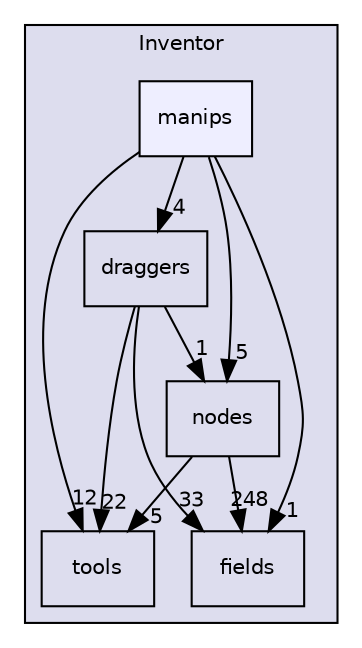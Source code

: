 digraph "include/Inventor/manips" {
  compound=true
  node [ fontsize="10", fontname="Helvetica"];
  edge [ labelfontsize="10", labelfontname="Helvetica"];
  subgraph clusterdir_469ed70aca823fd8322768ad54869f94 {
    graph [ bgcolor="#ddddee", pencolor="black", label="Inventor" fontname="Helvetica", fontsize="10", URL="dir_469ed70aca823fd8322768ad54869f94.html"]
  dir_16fd29a9f2e6f29d20d173fde4d7c65d [shape=box label="tools" URL="dir_16fd29a9f2e6f29d20d173fde4d7c65d.html"];
  dir_1fd3ba54a9cd9a95820217a533344bc6 [shape=box label="draggers" URL="dir_1fd3ba54a9cd9a95820217a533344bc6.html"];
  dir_3a848b90e1404780a5d06bb25bf974e3 [shape=box label="fields" URL="dir_3a848b90e1404780a5d06bb25bf974e3.html"];
  dir_a1c1d9fc954b6310fc06e1f59b6e0117 [shape=box label="nodes" URL="dir_a1c1d9fc954b6310fc06e1f59b6e0117.html"];
  dir_5da22d1b8acd60a2faf4c3ddb5a4627f [shape=box, label="manips", style="filled", fillcolor="#eeeeff", pencolor="black", URL="dir_5da22d1b8acd60a2faf4c3ddb5a4627f.html"];
  }
  dir_5da22d1b8acd60a2faf4c3ddb5a4627f->dir_16fd29a9f2e6f29d20d173fde4d7c65d [headlabel="12", labeldistance=1.5 headhref="dir_000035_000043.html"];
  dir_5da22d1b8acd60a2faf4c3ddb5a4627f->dir_1fd3ba54a9cd9a95820217a533344bc6 [headlabel="4", labeldistance=1.5 headhref="dir_000035_000026.html"];
  dir_5da22d1b8acd60a2faf4c3ddb5a4627f->dir_3a848b90e1404780a5d06bb25bf974e3 [headlabel="1", labeldistance=1.5 headhref="dir_000035_000031.html"];
  dir_5da22d1b8acd60a2faf4c3ddb5a4627f->dir_a1c1d9fc954b6310fc06e1f59b6e0117 [headlabel="5", labeldistance=1.5 headhref="dir_000035_000038.html"];
  dir_a1c1d9fc954b6310fc06e1f59b6e0117->dir_16fd29a9f2e6f29d20d173fde4d7c65d [headlabel="5", labeldistance=1.5 headhref="dir_000038_000043.html"];
  dir_a1c1d9fc954b6310fc06e1f59b6e0117->dir_3a848b90e1404780a5d06bb25bf974e3 [headlabel="248", labeldistance=1.5 headhref="dir_000038_000031.html"];
  dir_1fd3ba54a9cd9a95820217a533344bc6->dir_16fd29a9f2e6f29d20d173fde4d7c65d [headlabel="22", labeldistance=1.5 headhref="dir_000026_000043.html"];
  dir_1fd3ba54a9cd9a95820217a533344bc6->dir_3a848b90e1404780a5d06bb25bf974e3 [headlabel="33", labeldistance=1.5 headhref="dir_000026_000031.html"];
  dir_1fd3ba54a9cd9a95820217a533344bc6->dir_a1c1d9fc954b6310fc06e1f59b6e0117 [headlabel="1", labeldistance=1.5 headhref="dir_000026_000038.html"];
}
